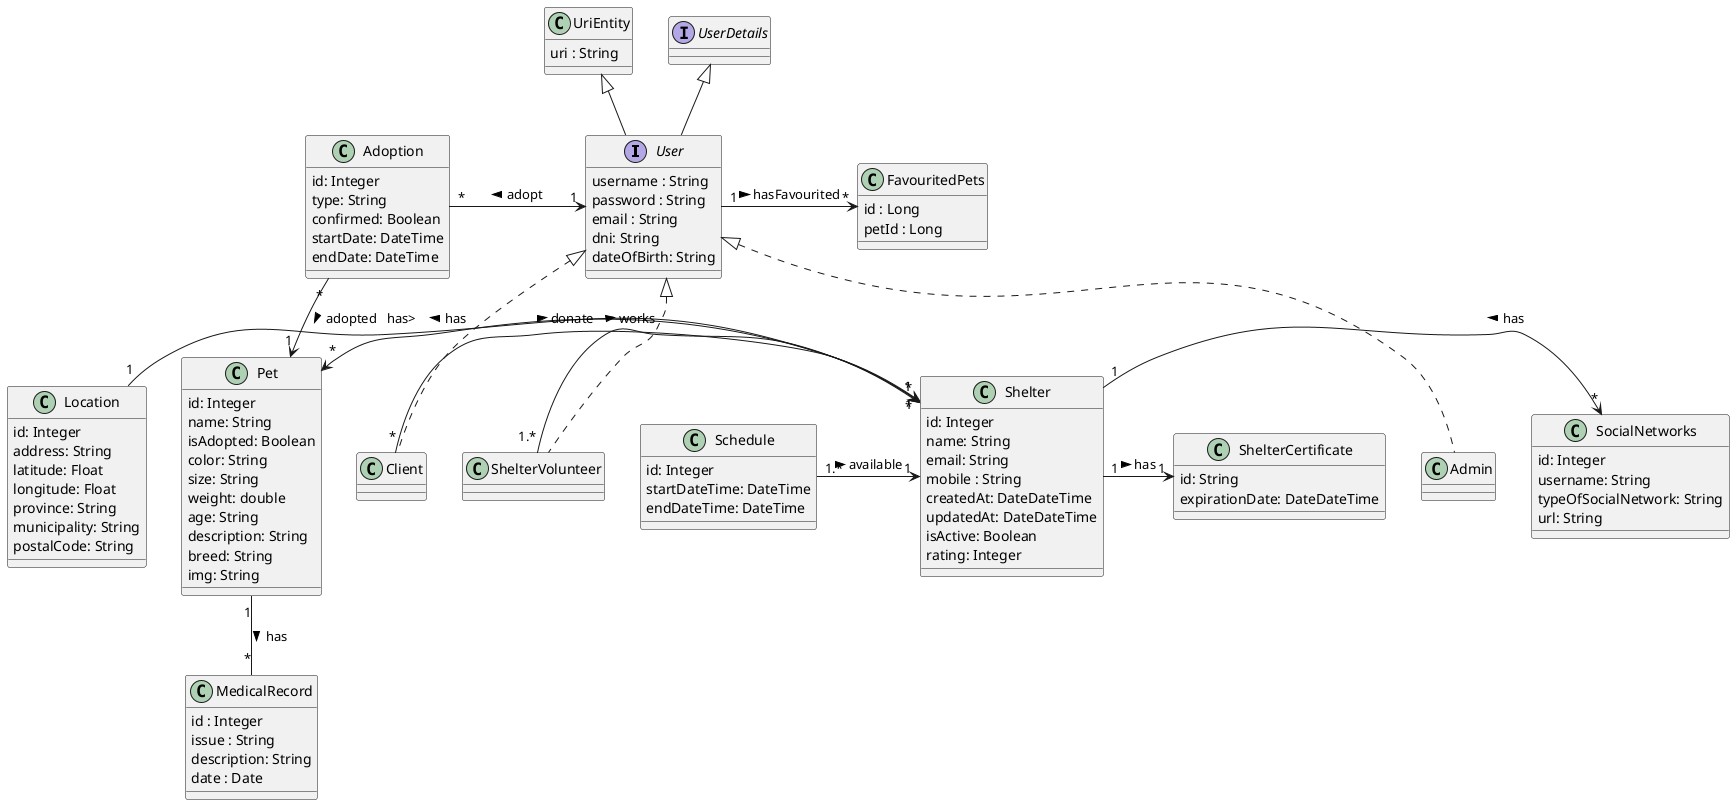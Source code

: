 @startuml
interface User extends UriEntity implements UserDetails {
  username : String
  password : String
  email : String
  dni: String
  dateOfBirth: String
}
class Client implements User{

}
class Admin implements User{

}
class ShelterVolunteer implements User{

}

class UriEntity {
  uri : String
}

class Pet {
  id: Integer
  name: String
  isAdopted: Boolean
  color: String
  size: String
  weight: double
  age: String
  description: String
  breed: String
  img: String
}

class Shelter {
  id: Integer
  name: String
  email: String
  mobile : String
  createdAt: DateDateTime
  updatedAt: DateDateTime
  isActive: Boolean
  rating: Integer

}

class Location {
 id: Integer
 address: String
 latitude: Float
 longitude: Float
 province: String
 municipality: String
 postalCode: String
}

class ShelterCertificate {
  id: String
  expirationDate: DateDateTime
}

class SocialNetworks {
  id: Integer
  username: String
  typeOfSocialNetwork: String
  url: String
}

class Schedule {
    id: Integer
    startDateTime: DateTime
    endDateTime: DateTime
}

class Adoption{
    id: Integer
    type: String
    confirmed: Boolean
    startDate: DateTime
    endDate: DateTime
}



class MedicalRecord {
    id : Integer
    issue : String
    description: String
    date : Date
}

class FavouritedPets {
    id : Long
    petId : Long
}


Pet "1" -- "*" MedicalRecord : has >


Location "1" -> "1" Shelter : has>

Shelter "1" -> "*" SocialNetworks : < has
Shelter "1" -> "*" Pet : has >
Shelter "1" -> "1" ShelterCertificate : has >
Schedule "1.*" -> "1" Shelter :available >
Client "*" -> "*" Shelter : donate >
Adoption "*" -> "1" Pet :adopted >
Adoption "*" -> "1" User :adopt <
ShelterVolunteer "1.*" -> "*" Shelter : works >
User "1" -> "*" FavouritedPets : hasFavourited >
@enduml